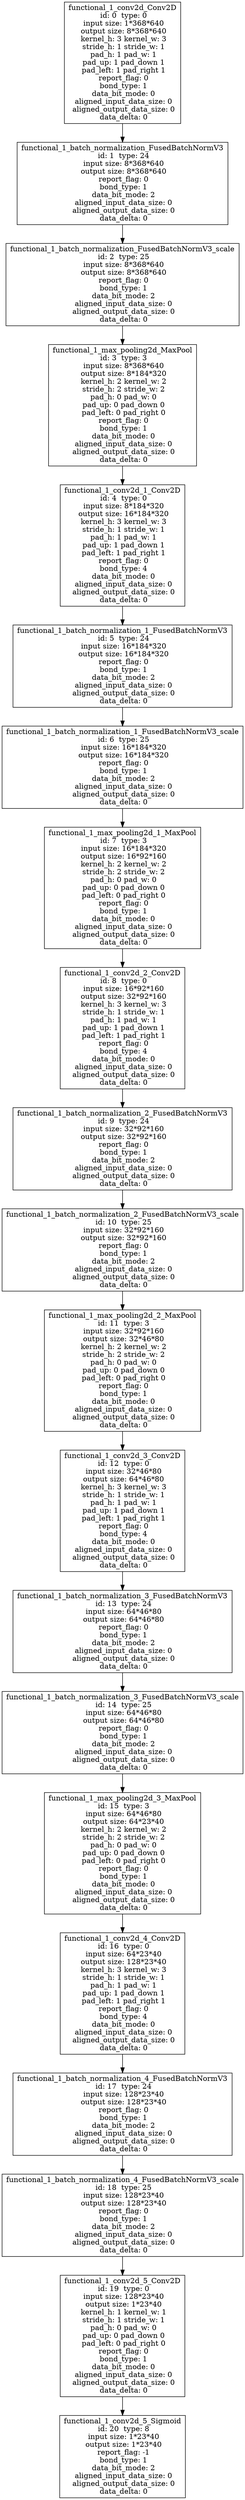 digraph cnn_tree {
functional_1_conv2d_Conv2D [shape=box, label="functional_1_conv2d_Conv2D\n id: 0  type: 0\n input size: 1*368*640\n output size: 8*368*640\n kernel_h: 3 kernel_w: 3\n stride_h: 1 stride_w: 1\n pad_h: 1 pad_w: 1\n pad_up: 1 pad_down 1\n pad_left: 1 pad_right 1\n report_flag: 0\n bond_type: 1\n data_bit_mode: 0\n aligned_input_data_size: 0\n aligned_output_data_size: 0\n data_delta: 0"];
functional_1_conv2d_Conv2D -> functional_1_batch_normalization_FusedBatchNormV3;
functional_1_batch_normalization_FusedBatchNormV3 [shape=box, label="functional_1_batch_normalization_FusedBatchNormV3\n id: 1  type: 24\n input size: 8*368*640\n output size: 8*368*640\n report_flag: 0\n bond_type: 1\n data_bit_mode: 2\n aligned_input_data_size: 0\n aligned_output_data_size: 0\n data_delta: 0"];
functional_1_batch_normalization_FusedBatchNormV3 -> functional_1_batch_normalization_FusedBatchNormV3_scale;
functional_1_batch_normalization_FusedBatchNormV3_scale [shape=box, label="functional_1_batch_normalization_FusedBatchNormV3_scale\n id: 2  type: 25\n input size: 8*368*640\n output size: 8*368*640\n report_flag: 0\n bond_type: 1\n data_bit_mode: 2\n aligned_input_data_size: 0\n aligned_output_data_size: 0\n data_delta: 0"];
functional_1_batch_normalization_FusedBatchNormV3_scale -> functional_1_max_pooling2d_MaxPool;
functional_1_max_pooling2d_MaxPool [shape=box, label="functional_1_max_pooling2d_MaxPool\n id: 3  type: 3\n input size: 8*368*640\n output size: 8*184*320\n kernel_h: 2 kernel_w: 2\n stride_h: 2 stride_w: 2\n pad_h: 0 pad_w: 0\n pad_up: 0 pad_down 0\n pad_left: 0 pad_right 0\n report_flag: 0\n bond_type: 1\n data_bit_mode: 0\n aligned_input_data_size: 0\n aligned_output_data_size: 0\n data_delta: 0"];
functional_1_max_pooling2d_MaxPool -> functional_1_conv2d_1_Conv2D;
functional_1_conv2d_1_Conv2D [shape=box, label="functional_1_conv2d_1_Conv2D\n id: 4  type: 0\n input size: 8*184*320\n output size: 16*184*320\n kernel_h: 3 kernel_w: 3\n stride_h: 1 stride_w: 1\n pad_h: 1 pad_w: 1\n pad_up: 1 pad_down 1\n pad_left: 1 pad_right 1\n report_flag: 0\n bond_type: 4\n data_bit_mode: 0\n aligned_input_data_size: 0\n aligned_output_data_size: 0\n data_delta: 0"];
functional_1_conv2d_1_Conv2D -> functional_1_batch_normalization_1_FusedBatchNormV3;
functional_1_batch_normalization_1_FusedBatchNormV3 [shape=box, label="functional_1_batch_normalization_1_FusedBatchNormV3\n id: 5  type: 24\n input size: 16*184*320\n output size: 16*184*320\n report_flag: 0\n bond_type: 1\n data_bit_mode: 2\n aligned_input_data_size: 0\n aligned_output_data_size: 0\n data_delta: 0"];
functional_1_batch_normalization_1_FusedBatchNormV3 -> functional_1_batch_normalization_1_FusedBatchNormV3_scale;
functional_1_batch_normalization_1_FusedBatchNormV3_scale [shape=box, label="functional_1_batch_normalization_1_FusedBatchNormV3_scale\n id: 6  type: 25\n input size: 16*184*320\n output size: 16*184*320\n report_flag: 0\n bond_type: 1\n data_bit_mode: 2\n aligned_input_data_size: 0\n aligned_output_data_size: 0\n data_delta: 0"];
functional_1_batch_normalization_1_FusedBatchNormV3_scale -> functional_1_max_pooling2d_1_MaxPool;
functional_1_max_pooling2d_1_MaxPool [shape=box, label="functional_1_max_pooling2d_1_MaxPool\n id: 7  type: 3\n input size: 16*184*320\n output size: 16*92*160\n kernel_h: 2 kernel_w: 2\n stride_h: 2 stride_w: 2\n pad_h: 0 pad_w: 0\n pad_up: 0 pad_down 0\n pad_left: 0 pad_right 0\n report_flag: 0\n bond_type: 1\n data_bit_mode: 0\n aligned_input_data_size: 0\n aligned_output_data_size: 0\n data_delta: 0"];
functional_1_max_pooling2d_1_MaxPool -> functional_1_conv2d_2_Conv2D;
functional_1_conv2d_2_Conv2D [shape=box, label="functional_1_conv2d_2_Conv2D\n id: 8  type: 0\n input size: 16*92*160\n output size: 32*92*160\n kernel_h: 3 kernel_w: 3\n stride_h: 1 stride_w: 1\n pad_h: 1 pad_w: 1\n pad_up: 1 pad_down 1\n pad_left: 1 pad_right 1\n report_flag: 0\n bond_type: 4\n data_bit_mode: 0\n aligned_input_data_size: 0\n aligned_output_data_size: 0\n data_delta: 0"];
functional_1_conv2d_2_Conv2D -> functional_1_batch_normalization_2_FusedBatchNormV3;
functional_1_batch_normalization_2_FusedBatchNormV3 [shape=box, label="functional_1_batch_normalization_2_FusedBatchNormV3\n id: 9  type: 24\n input size: 32*92*160\n output size: 32*92*160\n report_flag: 0\n bond_type: 1\n data_bit_mode: 2\n aligned_input_data_size: 0\n aligned_output_data_size: 0\n data_delta: 0"];
functional_1_batch_normalization_2_FusedBatchNormV3 -> functional_1_batch_normalization_2_FusedBatchNormV3_scale;
functional_1_batch_normalization_2_FusedBatchNormV3_scale [shape=box, label="functional_1_batch_normalization_2_FusedBatchNormV3_scale\n id: 10  type: 25\n input size: 32*92*160\n output size: 32*92*160\n report_flag: 0\n bond_type: 1\n data_bit_mode: 2\n aligned_input_data_size: 0\n aligned_output_data_size: 0\n data_delta: 0"];
functional_1_batch_normalization_2_FusedBatchNormV3_scale -> functional_1_max_pooling2d_2_MaxPool;
functional_1_max_pooling2d_2_MaxPool [shape=box, label="functional_1_max_pooling2d_2_MaxPool\n id: 11  type: 3\n input size: 32*92*160\n output size: 32*46*80\n kernel_h: 2 kernel_w: 2\n stride_h: 2 stride_w: 2\n pad_h: 0 pad_w: 0\n pad_up: 0 pad_down 0\n pad_left: 0 pad_right 0\n report_flag: 0\n bond_type: 1\n data_bit_mode: 0\n aligned_input_data_size: 0\n aligned_output_data_size: 0\n data_delta: 0"];
functional_1_max_pooling2d_2_MaxPool -> functional_1_conv2d_3_Conv2D;
functional_1_conv2d_3_Conv2D [shape=box, label="functional_1_conv2d_3_Conv2D\n id: 12  type: 0\n input size: 32*46*80\n output size: 64*46*80\n kernel_h: 3 kernel_w: 3\n stride_h: 1 stride_w: 1\n pad_h: 1 pad_w: 1\n pad_up: 1 pad_down 1\n pad_left: 1 pad_right 1\n report_flag: 0\n bond_type: 4\n data_bit_mode: 0\n aligned_input_data_size: 0\n aligned_output_data_size: 0\n data_delta: 0"];
functional_1_conv2d_3_Conv2D -> functional_1_batch_normalization_3_FusedBatchNormV3;
functional_1_batch_normalization_3_FusedBatchNormV3 [shape=box, label="functional_1_batch_normalization_3_FusedBatchNormV3\n id: 13  type: 24\n input size: 64*46*80\n output size: 64*46*80\n report_flag: 0\n bond_type: 1\n data_bit_mode: 2\n aligned_input_data_size: 0\n aligned_output_data_size: 0\n data_delta: 0"];
functional_1_batch_normalization_3_FusedBatchNormV3 -> functional_1_batch_normalization_3_FusedBatchNormV3_scale;
functional_1_batch_normalization_3_FusedBatchNormV3_scale [shape=box, label="functional_1_batch_normalization_3_FusedBatchNormV3_scale\n id: 14  type: 25\n input size: 64*46*80\n output size: 64*46*80\n report_flag: 0\n bond_type: 1\n data_bit_mode: 2\n aligned_input_data_size: 0\n aligned_output_data_size: 0\n data_delta: 0"];
functional_1_batch_normalization_3_FusedBatchNormV3_scale -> functional_1_max_pooling2d_3_MaxPool;
functional_1_max_pooling2d_3_MaxPool [shape=box, label="functional_1_max_pooling2d_3_MaxPool\n id: 15  type: 3\n input size: 64*46*80\n output size: 64*23*40\n kernel_h: 2 kernel_w: 2\n stride_h: 2 stride_w: 2\n pad_h: 0 pad_w: 0\n pad_up: 0 pad_down 0\n pad_left: 0 pad_right 0\n report_flag: 0\n bond_type: 1\n data_bit_mode: 0\n aligned_input_data_size: 0\n aligned_output_data_size: 0\n data_delta: 0"];
functional_1_max_pooling2d_3_MaxPool -> functional_1_conv2d_4_Conv2D;
functional_1_conv2d_4_Conv2D [shape=box, label="functional_1_conv2d_4_Conv2D\n id: 16  type: 0\n input size: 64*23*40\n output size: 128*23*40\n kernel_h: 3 kernel_w: 3\n stride_h: 1 stride_w: 1\n pad_h: 1 pad_w: 1\n pad_up: 1 pad_down 1\n pad_left: 1 pad_right 1\n report_flag: 0\n bond_type: 4\n data_bit_mode: 0\n aligned_input_data_size: 0\n aligned_output_data_size: 0\n data_delta: 0"];
functional_1_conv2d_4_Conv2D -> functional_1_batch_normalization_4_FusedBatchNormV3;
functional_1_batch_normalization_4_FusedBatchNormV3 [shape=box, label="functional_1_batch_normalization_4_FusedBatchNormV3\n id: 17  type: 24\n input size: 128*23*40\n output size: 128*23*40\n report_flag: 0\n bond_type: 1\n data_bit_mode: 2\n aligned_input_data_size: 0\n aligned_output_data_size: 0\n data_delta: 0"];
functional_1_batch_normalization_4_FusedBatchNormV3 -> functional_1_batch_normalization_4_FusedBatchNormV3_scale;
functional_1_batch_normalization_4_FusedBatchNormV3_scale [shape=box, label="functional_1_batch_normalization_4_FusedBatchNormV3_scale\n id: 18  type: 25\n input size: 128*23*40\n output size: 128*23*40\n report_flag: 0\n bond_type: 1\n data_bit_mode: 2\n aligned_input_data_size: 0\n aligned_output_data_size: 0\n data_delta: 0"];
functional_1_batch_normalization_4_FusedBatchNormV3_scale -> functional_1_conv2d_5_Conv2D;
functional_1_conv2d_5_Conv2D [shape=box, label="functional_1_conv2d_5_Conv2D\n id: 19  type: 0\n input size: 128*23*40\n output size: 1*23*40\n kernel_h: 1 kernel_w: 1\n stride_h: 1 stride_w: 1\n pad_h: 0 pad_w: 0\n pad_up: 0 pad_down 0\n pad_left: 0 pad_right 0\n report_flag: 0\n bond_type: 1\n data_bit_mode: 0\n aligned_input_data_size: 0\n aligned_output_data_size: 0\n data_delta: 0"];
functional_1_conv2d_5_Conv2D -> functional_1_conv2d_5_Sigmoid;
functional_1_conv2d_5_Sigmoid [shape=box, label="functional_1_conv2d_5_Sigmoid\n id: 20  type: 8\n input size: 1*23*40\n output size: 1*23*40\n report_flag: -1\n bond_type: 1\n data_bit_mode: 2\n aligned_input_data_size: 0\n aligned_output_data_size: 0\n data_delta: 0"];
}
